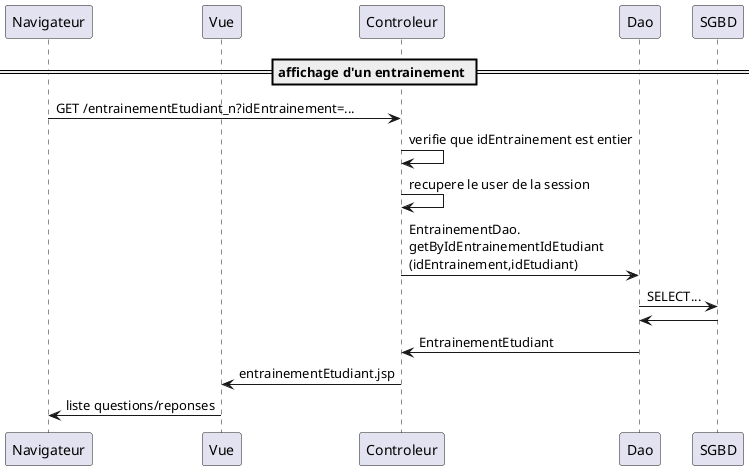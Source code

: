 @startuml
' par défaut, les couches sont disposées dans l'ordre d'apparition
' nous utilison participant pour préciser qu'après Navigateur il y a Vue et non Controleur
participant Navigateur
participant Vue

== affichage d'un entrainement ==
Navigateur -> Controleur: GET /entrainementEtudiant_n?idEntrainement=...
Controleur -> Controleur: verifie que idEntrainement est entier
Controleur -> Controleur: recupere le user de la session
Controleur -> Dao: EntrainementDao.\ngetByIdEntrainementIdEtudiant\n(idEntrainement,idEtudiant)
Dao -> SGBD: SELECT...
SGBD -> Dao: 
Dao -> Controleur: EntrainementEtudiant
Controleur -> Vue: entrainementEtudiant.jsp
Vue -> Navigateur: liste questions/reponses

@enduml

/' (commentaire sur plusieurs lignes, comme en Java, avec ' qui remplace *)
1ere étape
Créer le contrôleur et une vue minimale, et tester
Pour cela, créer une servlet MesCanauxServlet dans fr.siomassy2021.controller, avec
le chemin (utl) /mescanaux.
=> commit

2e étape
Mettre des canaux en dur dans le contrôleur,
et les afficher dans la JSP.
=> commit

3e étape
Appel de la Dao, qui construit la liste en dur
Le memberId est aussi mis en dur à 1
=> commit
'/
